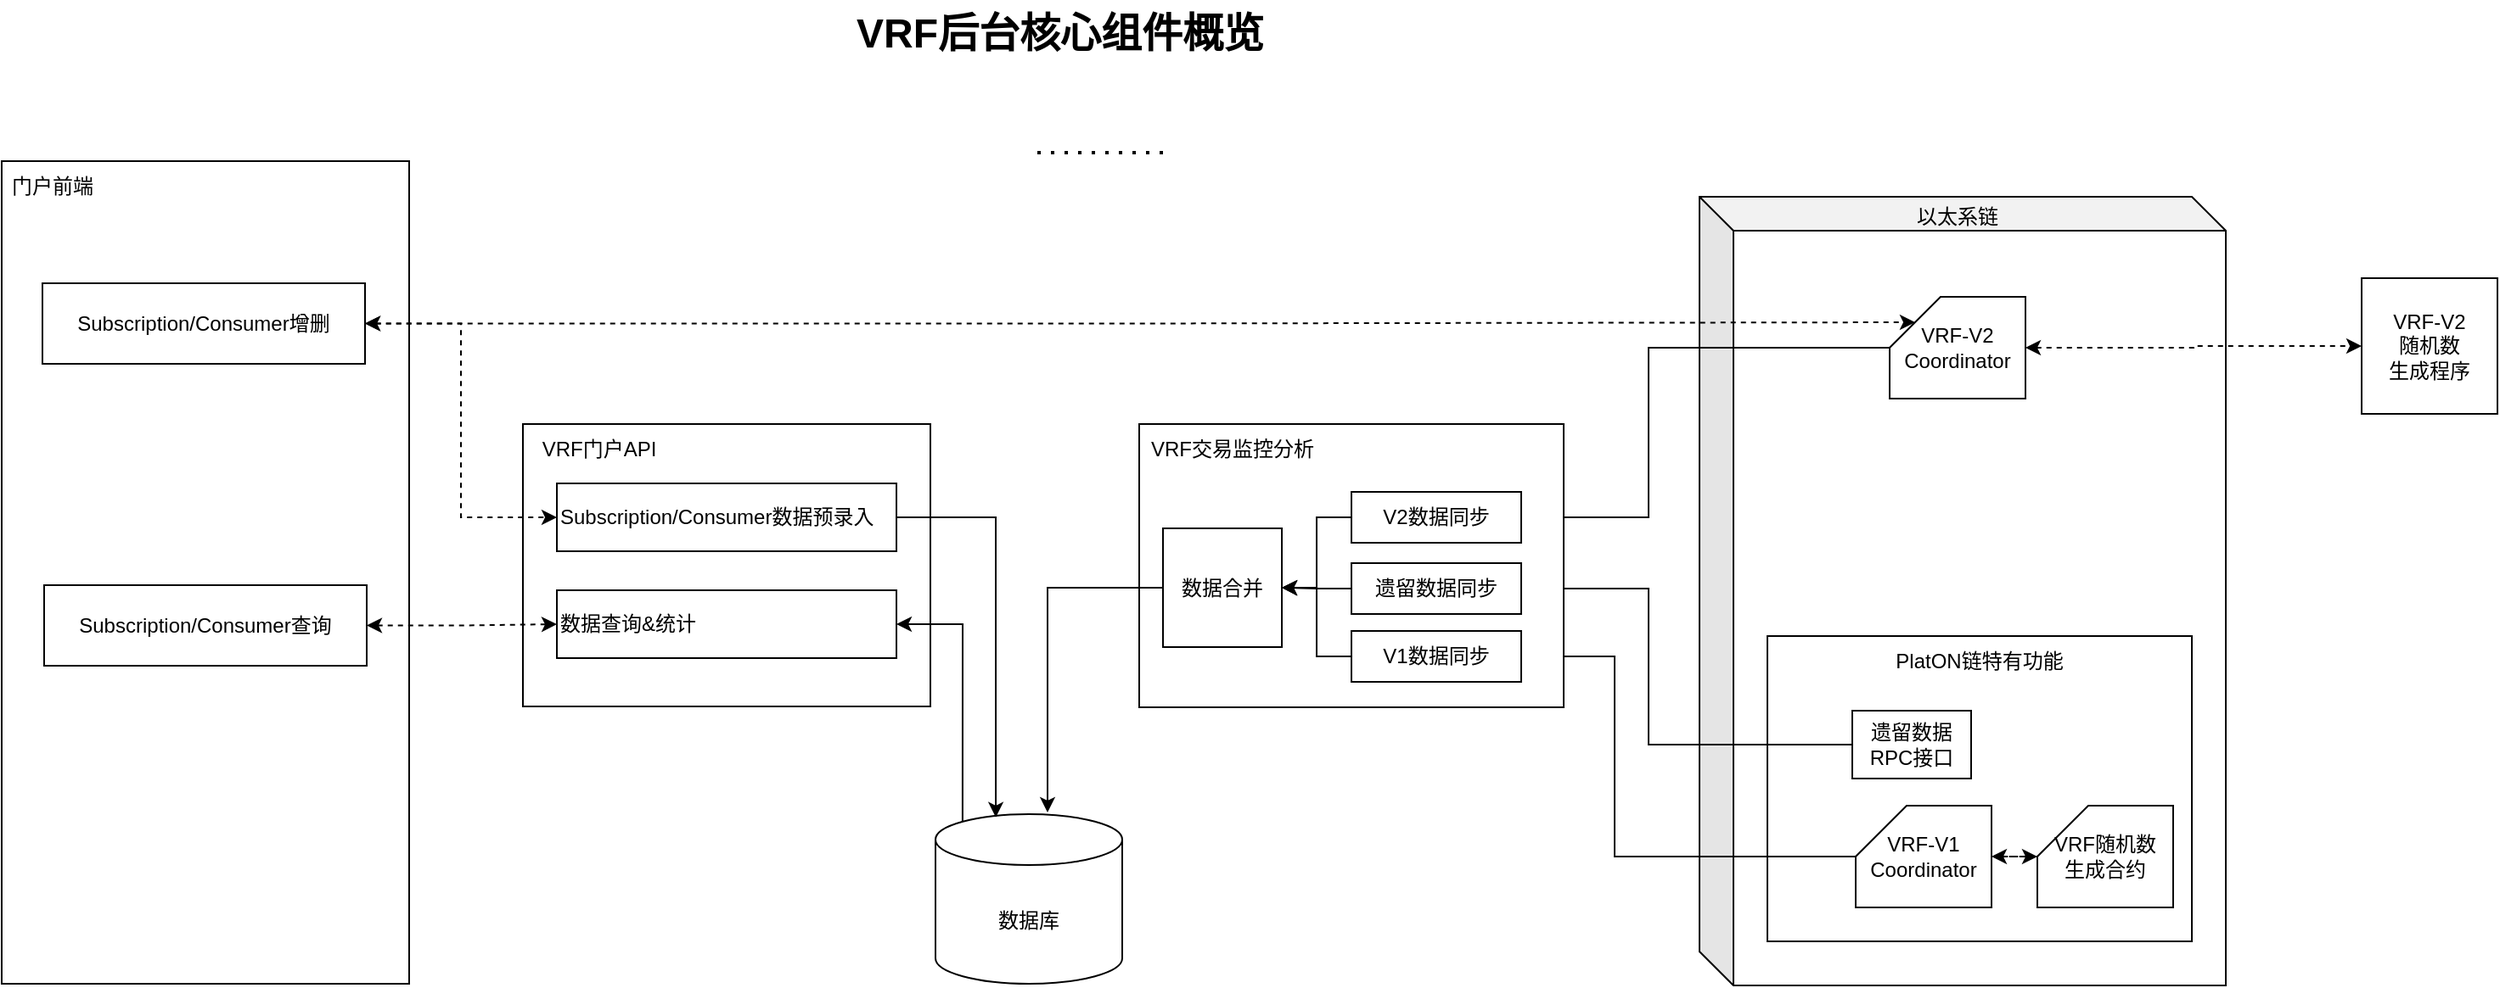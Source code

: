 <mxfile version="18.1.1" type="github">
  <diagram name="Page-1" id="197159a0-c6a4-9194-75a8-e4174976684c">
    <mxGraphModel dx="1673" dy="971" grid="1" gridSize="10" guides="1" tooltips="1" connect="1" arrows="1" fold="1" page="1" pageScale="1.5" pageWidth="1169" pageHeight="826" background="none" math="0" shadow="0">
      <root>
        <mxCell id="0" style=";html=1;" />
        <mxCell id="1" style=";html=1;" parent="0" />
        <mxCell id="eN9nRApgs2fdK_-SKtKc-61" value="" style="group" vertex="1" connectable="0" parent="1">
          <mxGeometry x="1330" y="333" width="310" height="468" as="geometry" />
        </mxCell>
        <mxCell id="eN9nRApgs2fdK_-SKtKc-45" value="" style="shape=cube;whiteSpace=wrap;html=1;boundedLbl=1;backgroundOutline=1;darkOpacity=0.05;darkOpacity2=0.1;fontSize=12;" vertex="1" parent="eN9nRApgs2fdK_-SKtKc-61">
          <mxGeometry y="3" width="310" height="465" as="geometry" />
        </mxCell>
        <mxCell id="eN9nRApgs2fdK_-SKtKc-6" value="以太系链" style="text;html=1;strokeColor=none;fillColor=none;align=center;verticalAlign=middle;whiteSpace=wrap;rounded=0;" vertex="1" parent="eN9nRApgs2fdK_-SKtKc-61">
          <mxGeometry x="122" width="60" height="30" as="geometry" />
        </mxCell>
        <mxCell id="eN9nRApgs2fdK_-SKtKc-58" value="" style="group" vertex="1" connectable="0" parent="eN9nRApgs2fdK_-SKtKc-61">
          <mxGeometry x="40" y="262" width="250" height="180" as="geometry" />
        </mxCell>
        <mxCell id="eN9nRApgs2fdK_-SKtKc-51" value="" style="rounded=0;whiteSpace=wrap;html=1;fontSize=12;" vertex="1" parent="eN9nRApgs2fdK_-SKtKc-58">
          <mxGeometry width="250" height="180" as="geometry" />
        </mxCell>
        <mxCell id="eN9nRApgs2fdK_-SKtKc-2" value="VRF随机数&lt;br&gt;生成合约" style="shape=card;whiteSpace=wrap;html=1;" vertex="1" parent="eN9nRApgs2fdK_-SKtKc-58">
          <mxGeometry x="159" y="100" width="80" height="60" as="geometry" />
        </mxCell>
        <mxCell id="eN9nRApgs2fdK_-SKtKc-4" style="edgeStyle=orthogonalEdgeStyle;rounded=0;orthogonalLoop=1;jettySize=auto;html=1;entryX=0;entryY=0;entryDx=0;entryDy=30;entryPerimeter=0;startArrow=classic;startFill=1;dashed=1;" edge="1" parent="eN9nRApgs2fdK_-SKtKc-58" source="eN9nRApgs2fdK_-SKtKc-3" target="eN9nRApgs2fdK_-SKtKc-2">
          <mxGeometry relative="1" as="geometry" />
        </mxCell>
        <mxCell id="eN9nRApgs2fdK_-SKtKc-3" value="VRF-V1&lt;br&gt;Coordinator" style="shape=card;whiteSpace=wrap;html=1;" vertex="1" parent="eN9nRApgs2fdK_-SKtKc-58">
          <mxGeometry x="52" y="100" width="80" height="60" as="geometry" />
        </mxCell>
        <mxCell id="eN9nRApgs2fdK_-SKtKc-31" value="&lt;span style=&quot;&quot;&gt;遗留数据&lt;br&gt;RPC接口&lt;/span&gt;" style="rounded=0;whiteSpace=wrap;html=1;fontSize=12;" vertex="1" parent="eN9nRApgs2fdK_-SKtKc-58">
          <mxGeometry x="50" y="44" width="70" height="40" as="geometry" />
        </mxCell>
        <mxCell id="eN9nRApgs2fdK_-SKtKc-52" value="PlatON链特有功能" style="text;html=1;strokeColor=none;fillColor=none;align=center;verticalAlign=middle;whiteSpace=wrap;rounded=0;fontSize=12;" vertex="1" parent="eN9nRApgs2fdK_-SKtKc-58">
          <mxGeometry x="70" width="110" height="30" as="geometry" />
        </mxCell>
        <mxCell id="eN9nRApgs2fdK_-SKtKc-5" value="VRF-V2&lt;br&gt;Coordinator" style="shape=card;whiteSpace=wrap;html=1;" vertex="1" parent="eN9nRApgs2fdK_-SKtKc-61">
          <mxGeometry x="112" y="62" width="80" height="60" as="geometry" />
        </mxCell>
        <mxCell id="1257a543d1cacc4b-52" value="VRF后台核心组件概览" style="text;strokeColor=none;fillColor=none;html=1;fontSize=24;fontStyle=1;verticalAlign=middle;align=center;" parent="1" vertex="1">
          <mxGeometry x="750" y="220" width="406" height="40" as="geometry" />
        </mxCell>
        <mxCell id="eN9nRApgs2fdK_-SKtKc-1" value="" style="rounded=0;whiteSpace=wrap;html=1;" vertex="1" parent="1">
          <mxGeometry x="330" y="315" width="240" height="485" as="geometry" />
        </mxCell>
        <mxCell id="eN9nRApgs2fdK_-SKtKc-7" value="VRF-V2&lt;br&gt;随机数&lt;br&gt;生成程序" style="whiteSpace=wrap;html=1;aspect=fixed;" vertex="1" parent="1">
          <mxGeometry x="1720" y="384" width="80" height="80" as="geometry" />
        </mxCell>
        <mxCell id="eN9nRApgs2fdK_-SKtKc-39" value="数据库" style="shape=cylinder3;whiteSpace=wrap;html=1;boundedLbl=1;backgroundOutline=1;size=15;fontSize=12;" vertex="1" parent="1">
          <mxGeometry x="880" y="700" width="110" height="100" as="geometry" />
        </mxCell>
        <mxCell id="eN9nRApgs2fdK_-SKtKc-48" value="门户前端" style="text;html=1;strokeColor=none;fillColor=none;align=center;verticalAlign=middle;whiteSpace=wrap;rounded=0;fontSize=12;" vertex="1" parent="1">
          <mxGeometry x="330" y="315" width="60" height="30" as="geometry" />
        </mxCell>
        <mxCell id="eN9nRApgs2fdK_-SKtKc-74" style="edgeStyle=orthogonalEdgeStyle;rounded=0;orthogonalLoop=1;jettySize=auto;html=1;entryX=0;entryY=0;entryDx=15;entryDy=15;entryPerimeter=0;fontSize=12;startArrow=classic;startFill=1;dashed=1;" edge="1" parent="1" source="eN9nRApgs2fdK_-SKtKc-49" target="eN9nRApgs2fdK_-SKtKc-5">
          <mxGeometry relative="1" as="geometry" />
        </mxCell>
        <mxCell id="eN9nRApgs2fdK_-SKtKc-49" value="Subscription/Consumer增删" style="rounded=0;whiteSpace=wrap;html=1;fontSize=12;" vertex="1" parent="1">
          <mxGeometry x="354" y="387" width="190" height="47.5" as="geometry" />
        </mxCell>
        <mxCell id="eN9nRApgs2fdK_-SKtKc-62" style="edgeStyle=orthogonalEdgeStyle;rounded=0;orthogonalLoop=1;jettySize=auto;html=1;entryX=0;entryY=0.5;entryDx=0;entryDy=0;fontSize=12;startArrow=classic;startFill=1;dashed=1;" edge="1" parent="1" source="eN9nRApgs2fdK_-SKtKc-5" target="eN9nRApgs2fdK_-SKtKc-7">
          <mxGeometry relative="1" as="geometry" />
        </mxCell>
        <mxCell id="eN9nRApgs2fdK_-SKtKc-63" style="edgeStyle=orthogonalEdgeStyle;rounded=0;orthogonalLoop=1;jettySize=auto;html=1;entryX=1;entryY=0.5;entryDx=0;entryDy=0;fontSize=12;startArrow=none;startFill=0;" edge="1" parent="1" source="eN9nRApgs2fdK_-SKtKc-5" target="eN9nRApgs2fdK_-SKtKc-35">
          <mxGeometry relative="1" as="geometry">
            <Array as="points">
              <mxPoint x="1300" y="425" />
              <mxPoint x="1300" y="525" />
            </Array>
          </mxGeometry>
        </mxCell>
        <mxCell id="eN9nRApgs2fdK_-SKtKc-64" style="edgeStyle=orthogonalEdgeStyle;rounded=0;orthogonalLoop=1;jettySize=auto;html=1;entryX=1;entryY=0.5;entryDx=0;entryDy=0;fontSize=12;startArrow=none;startFill=0;" edge="1" parent="1" source="eN9nRApgs2fdK_-SKtKc-31" target="eN9nRApgs2fdK_-SKtKc-32">
          <mxGeometry relative="1" as="geometry">
            <Array as="points">
              <mxPoint x="1300" y="659" />
              <mxPoint x="1300" y="567" />
            </Array>
          </mxGeometry>
        </mxCell>
        <mxCell id="eN9nRApgs2fdK_-SKtKc-65" style="edgeStyle=orthogonalEdgeStyle;rounded=0;orthogonalLoop=1;jettySize=auto;html=1;entryX=1;entryY=0.5;entryDx=0;entryDy=0;fontSize=12;startArrow=none;startFill=0;" edge="1" parent="1" source="eN9nRApgs2fdK_-SKtKc-3" target="eN9nRApgs2fdK_-SKtKc-34">
          <mxGeometry relative="1" as="geometry">
            <Array as="points">
              <mxPoint x="1280" y="725" />
              <mxPoint x="1280" y="607" />
            </Array>
          </mxGeometry>
        </mxCell>
        <mxCell id="eN9nRApgs2fdK_-SKtKc-75" value="" style="group" vertex="1" connectable="0" parent="1">
          <mxGeometry x="1000" y="470" width="250" height="167" as="geometry" />
        </mxCell>
        <mxCell id="eN9nRApgs2fdK_-SKtKc-24" value="" style="rounded=0;whiteSpace=wrap;html=1;" vertex="1" parent="eN9nRApgs2fdK_-SKtKc-75">
          <mxGeometry width="250" height="167" as="geometry" />
        </mxCell>
        <mxCell id="eN9nRApgs2fdK_-SKtKc-25" value="VRF交易监控分析" style="text;html=1;strokeColor=none;fillColor=none;align=center;verticalAlign=middle;whiteSpace=wrap;rounded=0;" vertex="1" parent="eN9nRApgs2fdK_-SKtKc-75">
          <mxGeometry width="110" height="30" as="geometry" />
        </mxCell>
        <mxCell id="eN9nRApgs2fdK_-SKtKc-32" value="遗留数据同步" style="rounded=0;whiteSpace=wrap;html=1;fontSize=12;" vertex="1" parent="eN9nRApgs2fdK_-SKtKc-75">
          <mxGeometry x="125" y="82" width="100" height="30" as="geometry" />
        </mxCell>
        <mxCell id="eN9nRApgs2fdK_-SKtKc-34" value="V1数据同步" style="rounded=0;whiteSpace=wrap;html=1;fontSize=12;" vertex="1" parent="eN9nRApgs2fdK_-SKtKc-75">
          <mxGeometry x="125" y="122" width="100" height="30" as="geometry" />
        </mxCell>
        <mxCell id="eN9nRApgs2fdK_-SKtKc-35" value="V2数据同步" style="rounded=0;whiteSpace=wrap;html=1;fontSize=12;" vertex="1" parent="eN9nRApgs2fdK_-SKtKc-75">
          <mxGeometry x="125" y="40" width="100" height="30" as="geometry" />
        </mxCell>
        <mxCell id="eN9nRApgs2fdK_-SKtKc-67" value="数据合并" style="whiteSpace=wrap;html=1;aspect=fixed;fontSize=12;" vertex="1" parent="eN9nRApgs2fdK_-SKtKc-75">
          <mxGeometry x="14" y="61.5" width="70" height="70" as="geometry" />
        </mxCell>
        <mxCell id="eN9nRApgs2fdK_-SKtKc-69" style="edgeStyle=orthogonalEdgeStyle;rounded=0;orthogonalLoop=1;jettySize=auto;html=1;entryX=1;entryY=0.5;entryDx=0;entryDy=0;fontSize=12;startArrow=none;startFill=0;" edge="1" parent="eN9nRApgs2fdK_-SKtKc-75" source="eN9nRApgs2fdK_-SKtKc-32" target="eN9nRApgs2fdK_-SKtKc-67">
          <mxGeometry relative="1" as="geometry" />
        </mxCell>
        <mxCell id="eN9nRApgs2fdK_-SKtKc-72" style="edgeStyle=orthogonalEdgeStyle;rounded=0;orthogonalLoop=1;jettySize=auto;html=1;entryX=1;entryY=0.5;entryDx=0;entryDy=0;fontSize=12;startArrow=none;startFill=0;" edge="1" parent="eN9nRApgs2fdK_-SKtKc-75" source="eN9nRApgs2fdK_-SKtKc-34" target="eN9nRApgs2fdK_-SKtKc-67">
          <mxGeometry relative="1" as="geometry" />
        </mxCell>
        <mxCell id="eN9nRApgs2fdK_-SKtKc-68" style="edgeStyle=orthogonalEdgeStyle;rounded=0;orthogonalLoop=1;jettySize=auto;html=1;entryX=1;entryY=0.5;entryDx=0;entryDy=0;fontSize=12;startArrow=none;startFill=0;" edge="1" parent="eN9nRApgs2fdK_-SKtKc-75" source="eN9nRApgs2fdK_-SKtKc-35" target="eN9nRApgs2fdK_-SKtKc-67">
          <mxGeometry relative="1" as="geometry" />
        </mxCell>
        <mxCell id="eN9nRApgs2fdK_-SKtKc-76" value="" style="group" vertex="1" connectable="0" parent="1">
          <mxGeometry x="637" y="470" width="240" height="166.5" as="geometry" />
        </mxCell>
        <mxCell id="eN9nRApgs2fdK_-SKtKc-23" value="" style="rounded=0;whiteSpace=wrap;html=1;" vertex="1" parent="eN9nRApgs2fdK_-SKtKc-76">
          <mxGeometry width="240" height="166.5" as="geometry" />
        </mxCell>
        <mxCell id="eN9nRApgs2fdK_-SKtKc-17" value="VRF门户API" style="text;html=1;strokeColor=none;fillColor=none;align=center;verticalAlign=middle;whiteSpace=wrap;rounded=0;" vertex="1" parent="eN9nRApgs2fdK_-SKtKc-76">
          <mxGeometry width="90" height="30" as="geometry" />
        </mxCell>
        <mxCell id="eN9nRApgs2fdK_-SKtKc-20" value="数据查询&amp;amp;统计" style="rounded=0;whiteSpace=wrap;html=1;align=left;" vertex="1" parent="eN9nRApgs2fdK_-SKtKc-76">
          <mxGeometry x="20" y="98" width="200" height="40" as="geometry" />
        </mxCell>
        <mxCell id="eN9nRApgs2fdK_-SKtKc-22" value="Subscription/Consumer数据预录入" style="rounded=0;whiteSpace=wrap;html=1;align=left;" vertex="1" parent="eN9nRApgs2fdK_-SKtKc-76">
          <mxGeometry x="20" y="35" width="200" height="40" as="geometry" />
        </mxCell>
        <mxCell id="eN9nRApgs2fdK_-SKtKc-44" style="edgeStyle=orthogonalEdgeStyle;rounded=0;orthogonalLoop=1;jettySize=auto;html=1;entryX=0.145;entryY=0;entryDx=0;entryDy=4.35;entryPerimeter=0;fontSize=12;startArrow=classic;startFill=1;endArrow=none;endFill=0;" edge="1" parent="1" source="eN9nRApgs2fdK_-SKtKc-20" target="eN9nRApgs2fdK_-SKtKc-39">
          <mxGeometry relative="1" as="geometry" />
        </mxCell>
        <mxCell id="eN9nRApgs2fdK_-SKtKc-43" style="edgeStyle=orthogonalEdgeStyle;rounded=0;orthogonalLoop=1;jettySize=auto;html=1;entryX=0.323;entryY=0.019;entryDx=0;entryDy=0;entryPerimeter=0;fontSize=12;startArrow=none;startFill=0;" edge="1" parent="1" source="eN9nRApgs2fdK_-SKtKc-22" target="eN9nRApgs2fdK_-SKtKc-39">
          <mxGeometry relative="1" as="geometry" />
        </mxCell>
        <mxCell id="eN9nRApgs2fdK_-SKtKc-73" style="edgeStyle=orthogonalEdgeStyle;rounded=0;orthogonalLoop=1;jettySize=auto;html=1;entryX=0.6;entryY=-0.01;entryDx=0;entryDy=0;entryPerimeter=0;fontSize=12;startArrow=none;startFill=0;" edge="1" parent="1" source="eN9nRApgs2fdK_-SKtKc-67" target="eN9nRApgs2fdK_-SKtKc-39">
          <mxGeometry relative="1" as="geometry" />
        </mxCell>
        <mxCell id="eN9nRApgs2fdK_-SKtKc-79" style="edgeStyle=orthogonalEdgeStyle;rounded=0;orthogonalLoop=1;jettySize=auto;html=1;entryX=0;entryY=0.5;entryDx=0;entryDy=0;fontSize=12;startArrow=classic;startFill=1;dashed=1;" edge="1" parent="1" source="eN9nRApgs2fdK_-SKtKc-77" target="eN9nRApgs2fdK_-SKtKc-20">
          <mxGeometry relative="1" as="geometry" />
        </mxCell>
        <mxCell id="eN9nRApgs2fdK_-SKtKc-77" value="Subscription/Consumer查询" style="rounded=0;whiteSpace=wrap;html=1;fontSize=12;" vertex="1" parent="1">
          <mxGeometry x="355" y="565" width="190" height="47.5" as="geometry" />
        </mxCell>
        <mxCell id="eN9nRApgs2fdK_-SKtKc-78" style="edgeStyle=orthogonalEdgeStyle;rounded=0;orthogonalLoop=1;jettySize=auto;html=1;entryX=0;entryY=0.5;entryDx=0;entryDy=0;fontSize=12;startArrow=classic;startFill=1;dashed=1;" edge="1" parent="1" source="eN9nRApgs2fdK_-SKtKc-49" target="eN9nRApgs2fdK_-SKtKc-22">
          <mxGeometry relative="1" as="geometry" />
        </mxCell>
        <mxCell id="eN9nRApgs2fdK_-SKtKc-81" value="" style="endArrow=none;dashed=1;html=1;dashPattern=1 3;strokeWidth=2;rounded=0;fontSize=12;" edge="1" parent="1">
          <mxGeometry width="50" height="50" relative="1" as="geometry">
            <mxPoint x="940" y="310" as="sourcePoint" />
            <mxPoint x="1020" y="310" as="targetPoint" />
          </mxGeometry>
        </mxCell>
      </root>
    </mxGraphModel>
  </diagram>
</mxfile>
